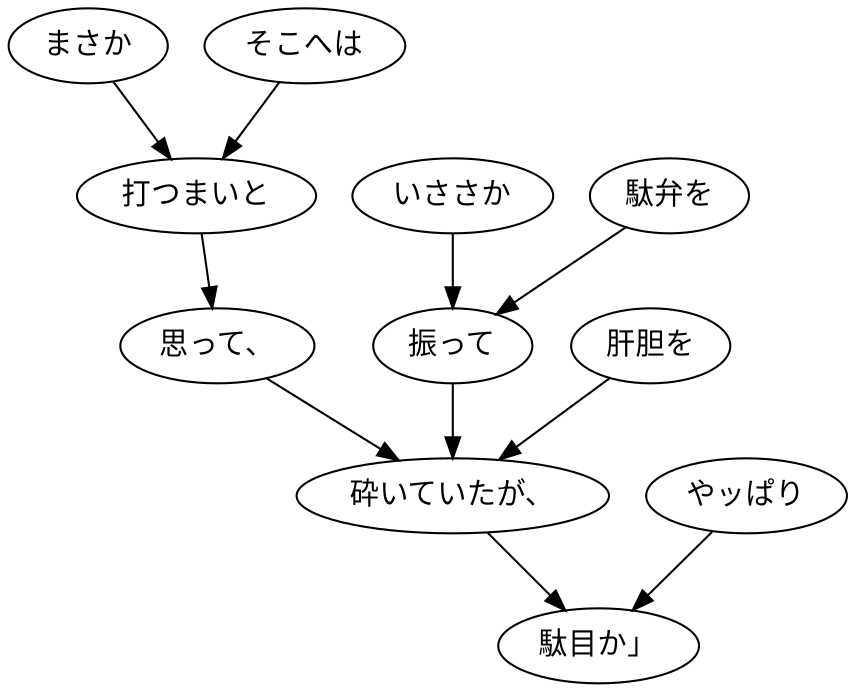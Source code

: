 digraph graph7760 {
	node0 [label="まさか"];
	node1 [label="そこへは"];
	node2 [label="打つまいと"];
	node3 [label="思って、"];
	node4 [label="いささか"];
	node5 [label="駄弁を"];
	node6 [label="振って"];
	node7 [label="肝胆を"];
	node8 [label="砕いていたが、"];
	node9 [label="やッぱり"];
	node10 [label="駄目か」"];
	node0 -> node2;
	node1 -> node2;
	node2 -> node3;
	node3 -> node8;
	node4 -> node6;
	node5 -> node6;
	node6 -> node8;
	node7 -> node8;
	node8 -> node10;
	node9 -> node10;
}
